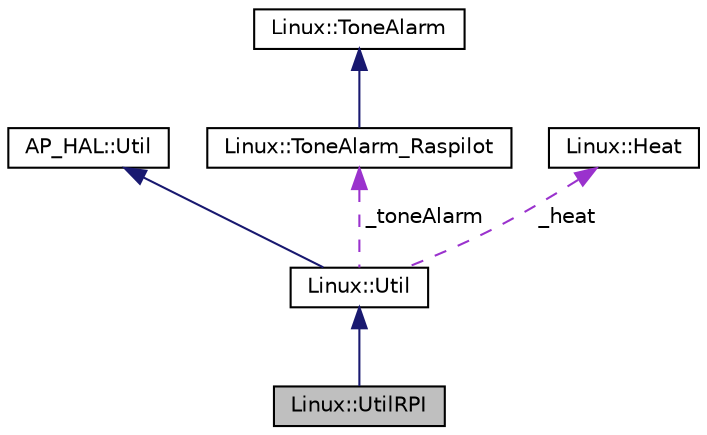 digraph "Linux::UtilRPI"
{
 // INTERACTIVE_SVG=YES
  edge [fontname="Helvetica",fontsize="10",labelfontname="Helvetica",labelfontsize="10"];
  node [fontname="Helvetica",fontsize="10",shape=record];
  Node1 [label="Linux::UtilRPI",height=0.2,width=0.4,color="black", fillcolor="grey75", style="filled", fontcolor="black"];
  Node2 -> Node1 [dir="back",color="midnightblue",fontsize="10",style="solid",fontname="Helvetica"];
  Node2 [label="Linux::Util",height=0.2,width=0.4,color="black", fillcolor="white", style="filled",URL="$classLinux_1_1Util.html"];
  Node3 -> Node2 [dir="back",color="midnightblue",fontsize="10",style="solid",fontname="Helvetica"];
  Node3 [label="AP_HAL::Util",height=0.2,width=0.4,color="black", fillcolor="white", style="filled",URL="$classAP__HAL_1_1Util.html"];
  Node4 -> Node2 [dir="back",color="darkorchid3",fontsize="10",style="dashed",label=" _toneAlarm" ,fontname="Helvetica"];
  Node4 [label="Linux::ToneAlarm_Raspilot",height=0.2,width=0.4,color="black", fillcolor="white", style="filled",URL="$classLinux_1_1ToneAlarm__Raspilot.html"];
  Node5 -> Node4 [dir="back",color="midnightblue",fontsize="10",style="solid",fontname="Helvetica"];
  Node5 [label="Linux::ToneAlarm",height=0.2,width=0.4,color="black", fillcolor="white", style="filled",URL="$classLinux_1_1ToneAlarm.html"];
  Node6 -> Node2 [dir="back",color="darkorchid3",fontsize="10",style="dashed",label=" _heat" ,fontname="Helvetica"];
  Node6 [label="Linux::Heat",height=0.2,width=0.4,color="black", fillcolor="white", style="filled",URL="$classLinux_1_1Heat.html"];
}
